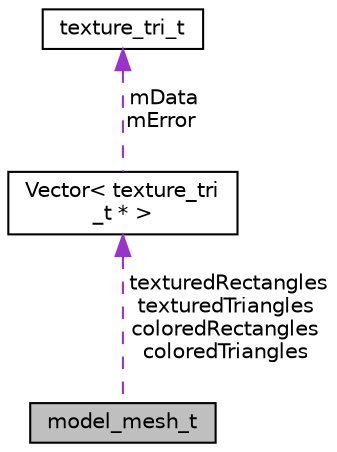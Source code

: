 digraph "model_mesh_t"
{
 // INTERACTIVE_SVG=YES
  edge [fontname="Helvetica",fontsize="10",labelfontname="Helvetica",labelfontsize="10"];
  node [fontname="Helvetica",fontsize="10",shape=record];
  Node1 [label="model_mesh_t",height=0.2,width=0.4,color="black", fillcolor="grey75", style="filled" fontcolor="black"];
  Node2 -> Node1 [dir="back",color="darkorchid3",fontsize="10",style="dashed",label=" texturedRectangles\ntexturedTriangles\ncoloredRectangles\ncoloredTriangles" ,fontname="Helvetica"];
  Node2 [label="Vector\< texture_tri\l_t * \>",height=0.2,width=0.4,color="black", fillcolor="white", style="filled",URL="$class_vector.html"];
  Node3 -> Node2 [dir="back",color="darkorchid3",fontsize="10",style="dashed",label=" mData\nmError" ,fontname="Helvetica"];
  Node3 [label="texture_tri_t",height=0.2,width=0.4,color="black", fillcolor="white", style="filled",URL="$_world_8h.html#structtexture__tri__t"];
}
